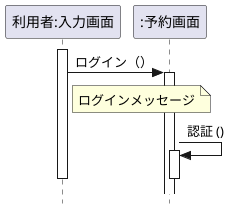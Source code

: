 @startuml SD_利用者と予約画面
hide footbox
'次のシーケンスを満たすように、シーケンス図を作成しなさい。同期メッセージに関してはリターンも表記すること。
'　１.利用者クラスのオブジェクトuserは、ログインを行う（予約画面にログインメッセージを送る）
'　　また、ログインメッセージは非同期とする
'　２．次に予約画面クラスのオブジェクトは、自分自身の確認操作(認証）を呼び出す（同期）

skinparam style strictuml /' 厳密なUMLに準拠する'/
participant "利用者:入力画面" as login
participant ":予約画面" as resave
activate login
login -> resave: ログイン（）
note right of login : ログインメッセージ
activate resave
resave -> resave:認証 ()
activate resave
deactivate resave
deactivate login

@enduml